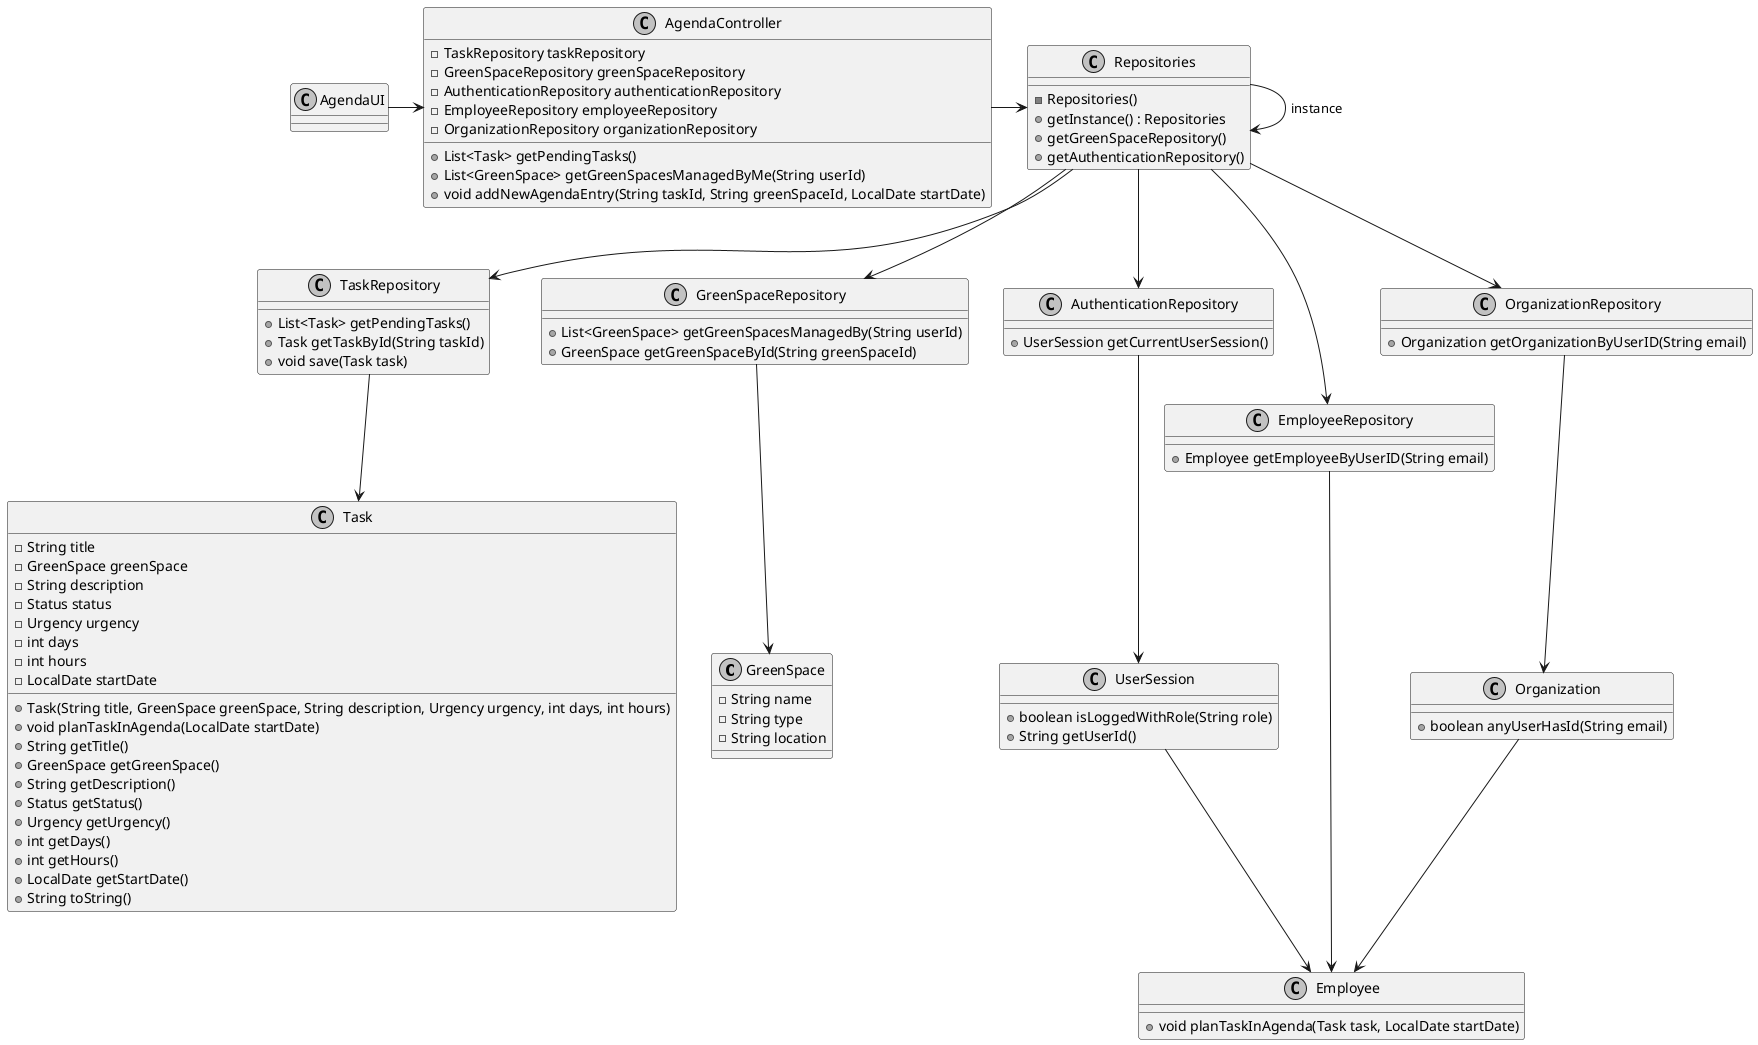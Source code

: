@startuml
skinparam monochrome true
skinparam packageStyle rectangle
skinparam shadowing false

class GreenSpace {
    - String name
    - String type
    - String location
}
class AgendaUI {

}

class Task {
    - String title
    - GreenSpace greenSpace
    - String description
    - Status status
    - Urgency urgency
    - int days
    - int hours
    - LocalDate startDate
    + Task(String title, GreenSpace greenSpace, String description, Urgency urgency, int days, int hours)
    + void planTaskInAgenda(LocalDate startDate)
    + String getTitle()
    + GreenSpace getGreenSpace()
    + String getDescription()
    + Status getStatus()
    + Urgency getUrgency()
    + int getDays()
    + int getHours()
    + LocalDate getStartDate()
    + String toString()
}

class Employee {
    + void planTaskInAgenda(Task task, LocalDate startDate)
}

class AgendaController {
    - TaskRepository taskRepository
    - GreenSpaceRepository greenSpaceRepository
    - AuthenticationRepository authenticationRepository
    - EmployeeRepository employeeRepository
    - OrganizationRepository organizationRepository
    + List<Task> getPendingTasks()
    + List<GreenSpace> getGreenSpacesManagedByMe(String userId)
    + void addNewAgendaEntry(String taskId, String greenSpaceId, LocalDate startDate)
}

class TaskRepository {
    + List<Task> getPendingTasks()
    + Task getTaskById(String taskId)
    + void save(Task task)
}

class GreenSpaceRepository {
    + List<GreenSpace> getGreenSpacesManagedBy(String userId)
    + GreenSpace getGreenSpaceById(String greenSpaceId)
}

class AuthenticationRepository {
    + UserSession getCurrentUserSession()
}

class UserSession {
    + boolean isLoggedWithRole(String role)
    + String getUserId()
}

class EmployeeRepository {
    + Employee getEmployeeByUserID(String email)
}

class OrganizationRepository {
    + Organization getOrganizationByUserID(String email)
}

class Organization {
    + boolean anyUserHasId(String email)
}

class Repositories {
    - Repositories()
    + getInstance() : Repositories
    + getGreenSpaceRepository()
    + getAuthenticationRepository()
}

Repositories -> Repositories : instance
AgendaUI->AgendaController
AgendaController -> Repositories
Repositories --> TaskRepository
Repositories --> GreenSpaceRepository
Repositories --> AuthenticationRepository
Repositories --> EmployeeRepository
Repositories --> OrganizationRepository
AuthenticationRepository --> UserSession
TaskRepository --> Task
GreenSpaceRepository --> GreenSpace
UserSession --> Employee
OrganizationRepository --> Organization
EmployeeRepository --> Employee
Organization --> Employee

@enduml
